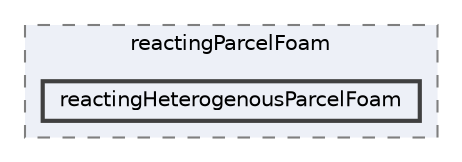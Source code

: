 digraph "applications/solvers/lagrangian/reactingParcelFoam/reactingHeterogenousParcelFoam"
{
 // LATEX_PDF_SIZE
  bgcolor="transparent";
  edge [fontname=Helvetica,fontsize=10,labelfontname=Helvetica,labelfontsize=10];
  node [fontname=Helvetica,fontsize=10,shape=box,height=0.2,width=0.4];
  compound=true
  subgraph clusterdir_8821b214d5324b706eee8ea34602208f {
    graph [ bgcolor="#edf0f7", pencolor="grey50", label="reactingParcelFoam", fontname=Helvetica,fontsize=10 style="filled,dashed", URL="dir_8821b214d5324b706eee8ea34602208f.html",tooltip=""]
  dir_5cf0149e87c59df21fa713b43d663a1b [label="reactingHeterogenousParcelFoam", fillcolor="#edf0f7", color="grey25", style="filled,bold", URL="dir_5cf0149e87c59df21fa713b43d663a1b.html",tooltip=""];
  }
}
